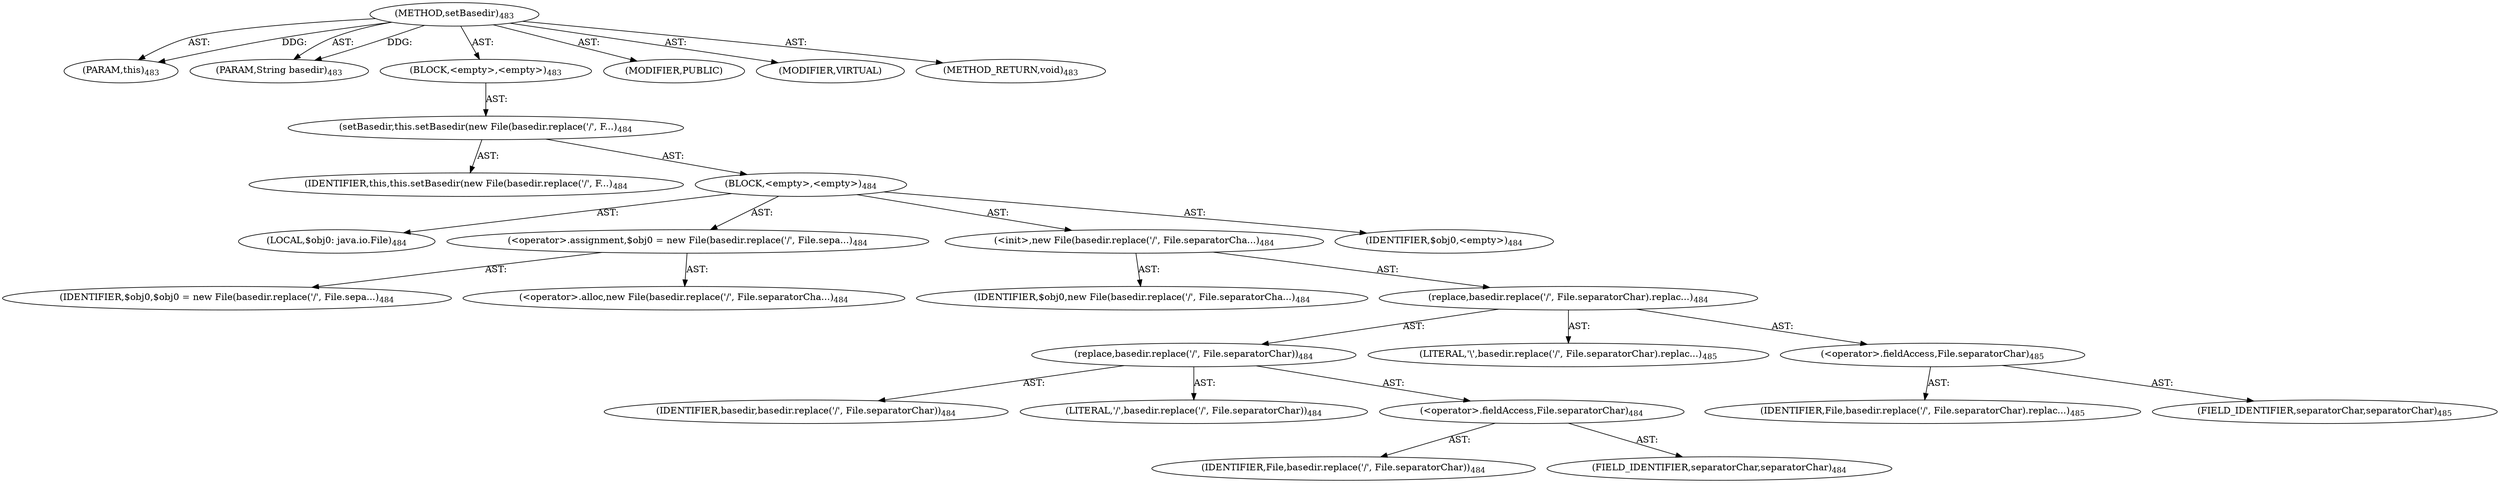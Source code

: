 digraph "setBasedir" {  
"111669149707" [label = <(METHOD,setBasedir)<SUB>483</SUB>> ]
"115964116992" [label = <(PARAM,this)<SUB>483</SUB>> ]
"115964117036" [label = <(PARAM,String basedir)<SUB>483</SUB>> ]
"25769803789" [label = <(BLOCK,&lt;empty&gt;,&lt;empty&gt;)<SUB>483</SUB>> ]
"30064771126" [label = <(setBasedir,this.setBasedir(new File(basedir.replace('/', F...)<SUB>484</SUB>> ]
"68719476736" [label = <(IDENTIFIER,this,this.setBasedir(new File(basedir.replace('/', F...)<SUB>484</SUB>> ]
"25769803790" [label = <(BLOCK,&lt;empty&gt;,&lt;empty&gt;)<SUB>484</SUB>> ]
"94489280513" [label = <(LOCAL,$obj0: java.io.File)<SUB>484</SUB>> ]
"30064771127" [label = <(&lt;operator&gt;.assignment,$obj0 = new File(basedir.replace('/', File.sepa...)<SUB>484</SUB>> ]
"68719476835" [label = <(IDENTIFIER,$obj0,$obj0 = new File(basedir.replace('/', File.sepa...)<SUB>484</SUB>> ]
"30064771128" [label = <(&lt;operator&gt;.alloc,new File(basedir.replace('/', File.separatorCha...)<SUB>484</SUB>> ]
"30064771129" [label = <(&lt;init&gt;,new File(basedir.replace('/', File.separatorCha...)<SUB>484</SUB>> ]
"68719476836" [label = <(IDENTIFIER,$obj0,new File(basedir.replace('/', File.separatorCha...)<SUB>484</SUB>> ]
"30064771130" [label = <(replace,basedir.replace('/', File.separatorChar).replac...)<SUB>484</SUB>> ]
"30064771131" [label = <(replace,basedir.replace('/', File.separatorChar))<SUB>484</SUB>> ]
"68719476837" [label = <(IDENTIFIER,basedir,basedir.replace('/', File.separatorChar))<SUB>484</SUB>> ]
"90194313225" [label = <(LITERAL,'/',basedir.replace('/', File.separatorChar))<SUB>484</SUB>> ]
"30064771132" [label = <(&lt;operator&gt;.fieldAccess,File.separatorChar)<SUB>484</SUB>> ]
"68719476838" [label = <(IDENTIFIER,File,basedir.replace('/', File.separatorChar))<SUB>484</SUB>> ]
"55834574868" [label = <(FIELD_IDENTIFIER,separatorChar,separatorChar)<SUB>484</SUB>> ]
"90194313226" [label = <(LITERAL,'\\',basedir.replace('/', File.separatorChar).replac...)<SUB>485</SUB>> ]
"30064771133" [label = <(&lt;operator&gt;.fieldAccess,File.separatorChar)<SUB>485</SUB>> ]
"68719476839" [label = <(IDENTIFIER,File,basedir.replace('/', File.separatorChar).replac...)<SUB>485</SUB>> ]
"55834574869" [label = <(FIELD_IDENTIFIER,separatorChar,separatorChar)<SUB>485</SUB>> ]
"68719476840" [label = <(IDENTIFIER,$obj0,&lt;empty&gt;)<SUB>484</SUB>> ]
"133143986222" [label = <(MODIFIER,PUBLIC)> ]
"133143986223" [label = <(MODIFIER,VIRTUAL)> ]
"128849018891" [label = <(METHOD_RETURN,void)<SUB>483</SUB>> ]
  "111669149707" -> "115964116992"  [ label = "AST: "] 
  "111669149707" -> "115964117036"  [ label = "AST: "] 
  "111669149707" -> "25769803789"  [ label = "AST: "] 
  "111669149707" -> "133143986222"  [ label = "AST: "] 
  "111669149707" -> "133143986223"  [ label = "AST: "] 
  "111669149707" -> "128849018891"  [ label = "AST: "] 
  "25769803789" -> "30064771126"  [ label = "AST: "] 
  "30064771126" -> "68719476736"  [ label = "AST: "] 
  "30064771126" -> "25769803790"  [ label = "AST: "] 
  "25769803790" -> "94489280513"  [ label = "AST: "] 
  "25769803790" -> "30064771127"  [ label = "AST: "] 
  "25769803790" -> "30064771129"  [ label = "AST: "] 
  "25769803790" -> "68719476840"  [ label = "AST: "] 
  "30064771127" -> "68719476835"  [ label = "AST: "] 
  "30064771127" -> "30064771128"  [ label = "AST: "] 
  "30064771129" -> "68719476836"  [ label = "AST: "] 
  "30064771129" -> "30064771130"  [ label = "AST: "] 
  "30064771130" -> "30064771131"  [ label = "AST: "] 
  "30064771130" -> "90194313226"  [ label = "AST: "] 
  "30064771130" -> "30064771133"  [ label = "AST: "] 
  "30064771131" -> "68719476837"  [ label = "AST: "] 
  "30064771131" -> "90194313225"  [ label = "AST: "] 
  "30064771131" -> "30064771132"  [ label = "AST: "] 
  "30064771132" -> "68719476838"  [ label = "AST: "] 
  "30064771132" -> "55834574868"  [ label = "AST: "] 
  "30064771133" -> "68719476839"  [ label = "AST: "] 
  "30064771133" -> "55834574869"  [ label = "AST: "] 
  "111669149707" -> "115964116992"  [ label = "DDG: "] 
  "111669149707" -> "115964117036"  [ label = "DDG: "] 
}
